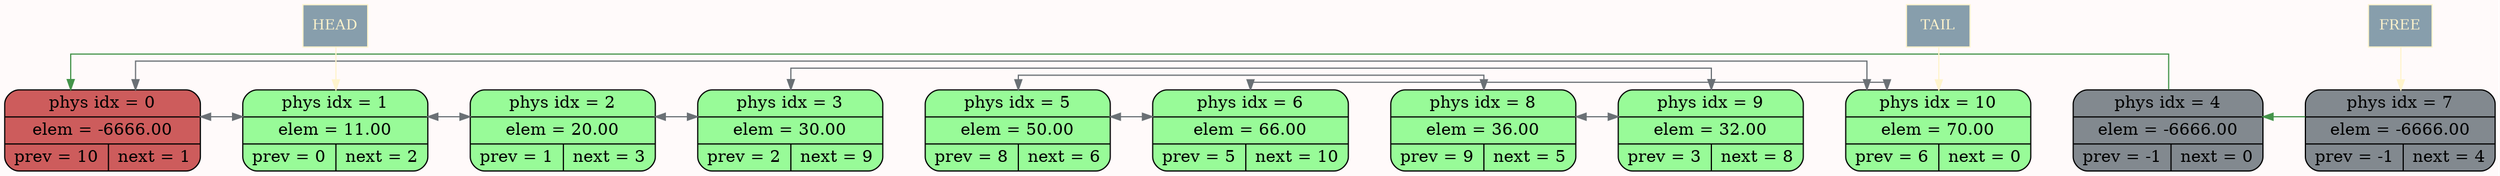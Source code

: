 digraph G{
 rankdir=LR;
 splines=ortho;
 graph [bgcolor="#FFFAFA", nodesep = 0.5];
subgraph system {
 0[shape="Mrecord", style="filled", fillcolor="#CD5C5C", color = "#000000", penwidth=1.0, label="phys idx = 0 | elem = -6666.00 | {prev = 10 | next = 1}"];
 1[shape="Mrecord", style="filled", fillcolor="#98FB98", color = "#000000", penwidth=1.0, label="phys idx = 1 | elem = 11.00 | {prev = 0 | next = 2}"];
 2[shape="Mrecord", style="filled", fillcolor="#98FB98", color = "#000000", penwidth=1.0, label="phys idx = 2 | elem = 20.00 | {prev = 1 | next = 3}"];
 3[shape="Mrecord", style="filled", fillcolor="#98FB98", color = "#000000", penwidth=1.0, label="phys idx = 3 | elem = 30.00 | {prev = 2 | next = 9}"];
 5[shape="Mrecord", style="filled", fillcolor="#98FB98", color = "#000000", penwidth=1.0, label="phys idx = 5 | elem = 50.00 | {prev = 8 | next = 6}"];
 6[shape="Mrecord", style="filled", fillcolor="#98FB98", color = "#000000", penwidth=1.0, label="phys idx = 6 | elem = 66.00 | {prev = 5 | next = 10}"];
 8[shape="Mrecord", style="filled", fillcolor="#98FB98", color = "#000000", penwidth=1.0, label="phys idx = 8 | elem = 36.00 | {prev = 9 | next = 5}"];
 9[shape="Mrecord", style="filled", fillcolor="#98FB98", color = "#000000", penwidth=1.0, label="phys idx = 9 | elem = 32.00 | {prev = 3 | next = 8}"];
 10[shape="Mrecord", style="filled", fillcolor="#98FB98", color = "#000000", penwidth=1.0, label="phys idx = 10 | elem = 70.00 | {prev = 6 | next = 0}"];
 4[shape="Mrecord", style="filled", fillcolor="#82898F", color = "#000000", penwidth=1.0, label="phys idx = 4 | elem = -6666.00 | {prev = -1 | next = 0} "];
 7[shape="Mrecord", style="filled", fillcolor="#82898F", color = "#000000", penwidth=1.0, label="phys idx = 7 | elem = -6666.00 | {prev = -1 | next = 4} "];
 0 -> 1 [style="invis", weight=10000]
 1 -> 2 [style="invis", weight=10000]
 2 -> 3 [style="invis", weight=10000]
 3 -> 5 [style="invis", weight=10000]
 5 -> 6 [style="invis", weight=10000]
 6 -> 8 [style="invis", weight=10000]
 8 -> 9 [style="invis", weight=10000]
 9 -> 10 [style="invis", weight=10000]
 10 -> 4 [style="invis", weight=10000]
 4 -> 7 [style="invis", weight=10000]
 0 -> 1 [color = "#6A7075", penwidth = 1, arrowsize = 0.85, dir=both, weight=0]
 1 -> 2 [color = "#6A7075", penwidth = 1, arrowsize = 0.85, dir=both, weight=0]
 2 -> 3 [color = "#6A7075", penwidth = 1, arrowsize = 0.85, dir=both, weight=0]
 3 -> 9 [color = "#6A7075", penwidth = 1, arrowsize = 0.85, dir=both, weight=0]
 4 -> 0 [color = "#44944A", penwidth = 1, arrowsize = 0.85, weight=0]
 5 -> 6 [color = "#6A7075", penwidth = 1, arrowsize = 0.85, dir=both, weight=0]
 6 -> 10 [color = "#6A7075", penwidth = 1, arrowsize = 0.85, dir=both, weight=0]
 7 -> 4 [color = "#44944A", penwidth = 1, arrowsize = 0.85, weight=0]
 8 -> 5 [color = "#6A7075", penwidth = 1, arrowsize = 0.85, dir=both, weight=0]
 9 -> 8 [color = "#6A7075", penwidth = 1, arrowsize = 0.85, dir=both, weight=0]
 10 -> 0 [color = "#6A7075", penwidth = 1, arrowsize = 0.85, dir=both, weight=0]
}
subgraph gr1{
 head_label [shape=box, style="filled", fillcolor="#879eac", color="#FFF4CC", fontcolor="#FFF4CC", fontsize=12, label="HEAD"]
 tail_label [shape=box, style="filled", fillcolor="#879eac", color="#FFF4CC", fontcolor="#FFF4CC", fontsize=12, label="TAIL"]
 free_label [shape=box, style="filled", fillcolor="#879eac", color="#FFF4CC", fontcolor="#FFF4CC", fontsize=12, label="FREE"]
{rank=same; 1; head_label;}{rank=same; 10; tail_label;}{rank=same; 7; free_label;}head_label -> 1 [color="#FFF4CC", penwidth=1, arrowsize=0.85, style="solid", constraint=false, weight=0]
tail_label -> 10 [color="#FFF4CC", penwidth=1, arrowsize=0.85, style="solid", constraint=false, weight=0]
free_label -> 7 [color="#FFF4CC", penwidth=1, arrowsize=0.85, style="solid", constraint=false, weight=0]
}
}
